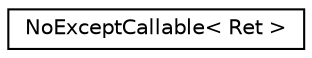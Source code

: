 digraph "Graphical Class Hierarchy"
{
  edge [fontname="Helvetica",fontsize="10",labelfontname="Helvetica",labelfontsize="10"];
  node [fontname="Helvetica",fontsize="10",shape=record];
  rankdir="LR";
  Node0 [label="NoExceptCallable\< Ret \>",height=0.2,width=0.4,color="black", fillcolor="white", style="filled",URL="$struct_no_except_callable.html"];
}
